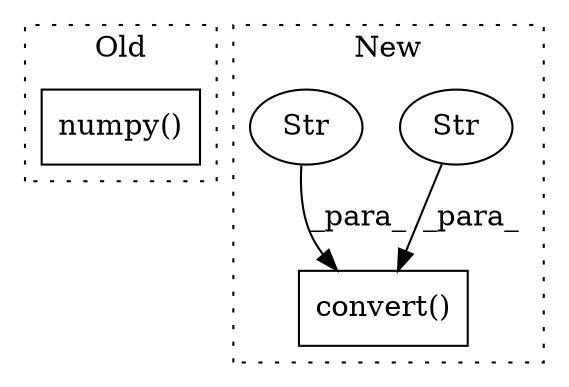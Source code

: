 digraph G {
subgraph cluster0 {
1 [label="numpy()" a="75" s="4331" l="13" shape="box"];
label = "Old";
style="dotted";
}
subgraph cluster1 {
2 [label="convert()" a="75" s="4733,4770" l="14,1" shape="box"];
3 [label="Str" a="66" s="4765" l="5" shape="ellipse"];
4 [label="Str" a="66" s="4747" l="16" shape="ellipse"];
label = "New";
style="dotted";
}
3 -> 2 [label="_para_"];
4 -> 2 [label="_para_"];
}